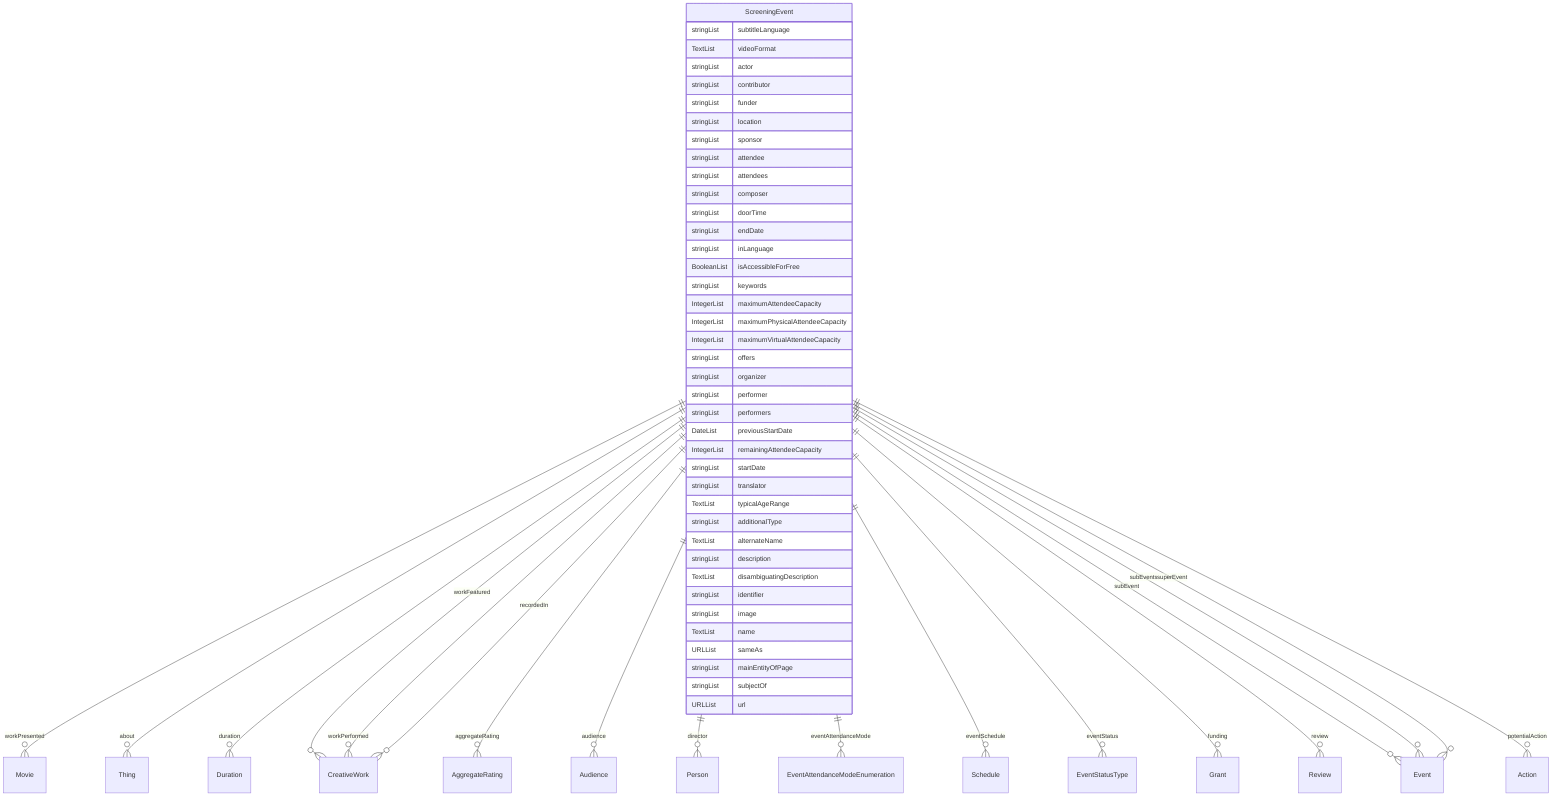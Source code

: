 erDiagram
ScreeningEvent {
    stringList subtitleLanguage  
    TextList videoFormat  
    stringList actor  
    stringList contributor  
    stringList funder  
    stringList location  
    stringList sponsor  
    stringList attendee  
    stringList attendees  
    stringList composer  
    stringList doorTime  
    stringList endDate  
    stringList inLanguage  
    BooleanList isAccessibleForFree  
    stringList keywords  
    IntegerList maximumAttendeeCapacity  
    IntegerList maximumPhysicalAttendeeCapacity  
    IntegerList maximumVirtualAttendeeCapacity  
    stringList offers  
    stringList organizer  
    stringList performer  
    stringList performers  
    DateList previousStartDate  
    IntegerList remainingAttendeeCapacity  
    stringList startDate  
    stringList translator  
    TextList typicalAgeRange  
    stringList additionalType  
    TextList alternateName  
    stringList description  
    TextList disambiguatingDescription  
    stringList identifier  
    stringList image  
    TextList name  
    URLList sameAs  
    stringList mainEntityOfPage  
    stringList subjectOf  
    URLList url  
}

ScreeningEvent ||--}o Movie : "workPresented"
ScreeningEvent ||--}o Thing : "about"
ScreeningEvent ||--}o Duration : "duration"
ScreeningEvent ||--}o CreativeWork : "workFeatured"
ScreeningEvent ||--}o CreativeWork : "workPerformed"
ScreeningEvent ||--}o AggregateRating : "aggregateRating"
ScreeningEvent ||--}o Audience : "audience"
ScreeningEvent ||--}o Person : "director"
ScreeningEvent ||--}o EventAttendanceModeEnumeration : "eventAttendanceMode"
ScreeningEvent ||--}o Schedule : "eventSchedule"
ScreeningEvent ||--}o EventStatusType : "eventStatus"
ScreeningEvent ||--}o Grant : "funding"
ScreeningEvent ||--}o CreativeWork : "recordedIn"
ScreeningEvent ||--}o Review : "review"
ScreeningEvent ||--}o Event : "subEvent"
ScreeningEvent ||--}o Event : "subEvents"
ScreeningEvent ||--}o Event : "superEvent"
ScreeningEvent ||--}o Action : "potentialAction"